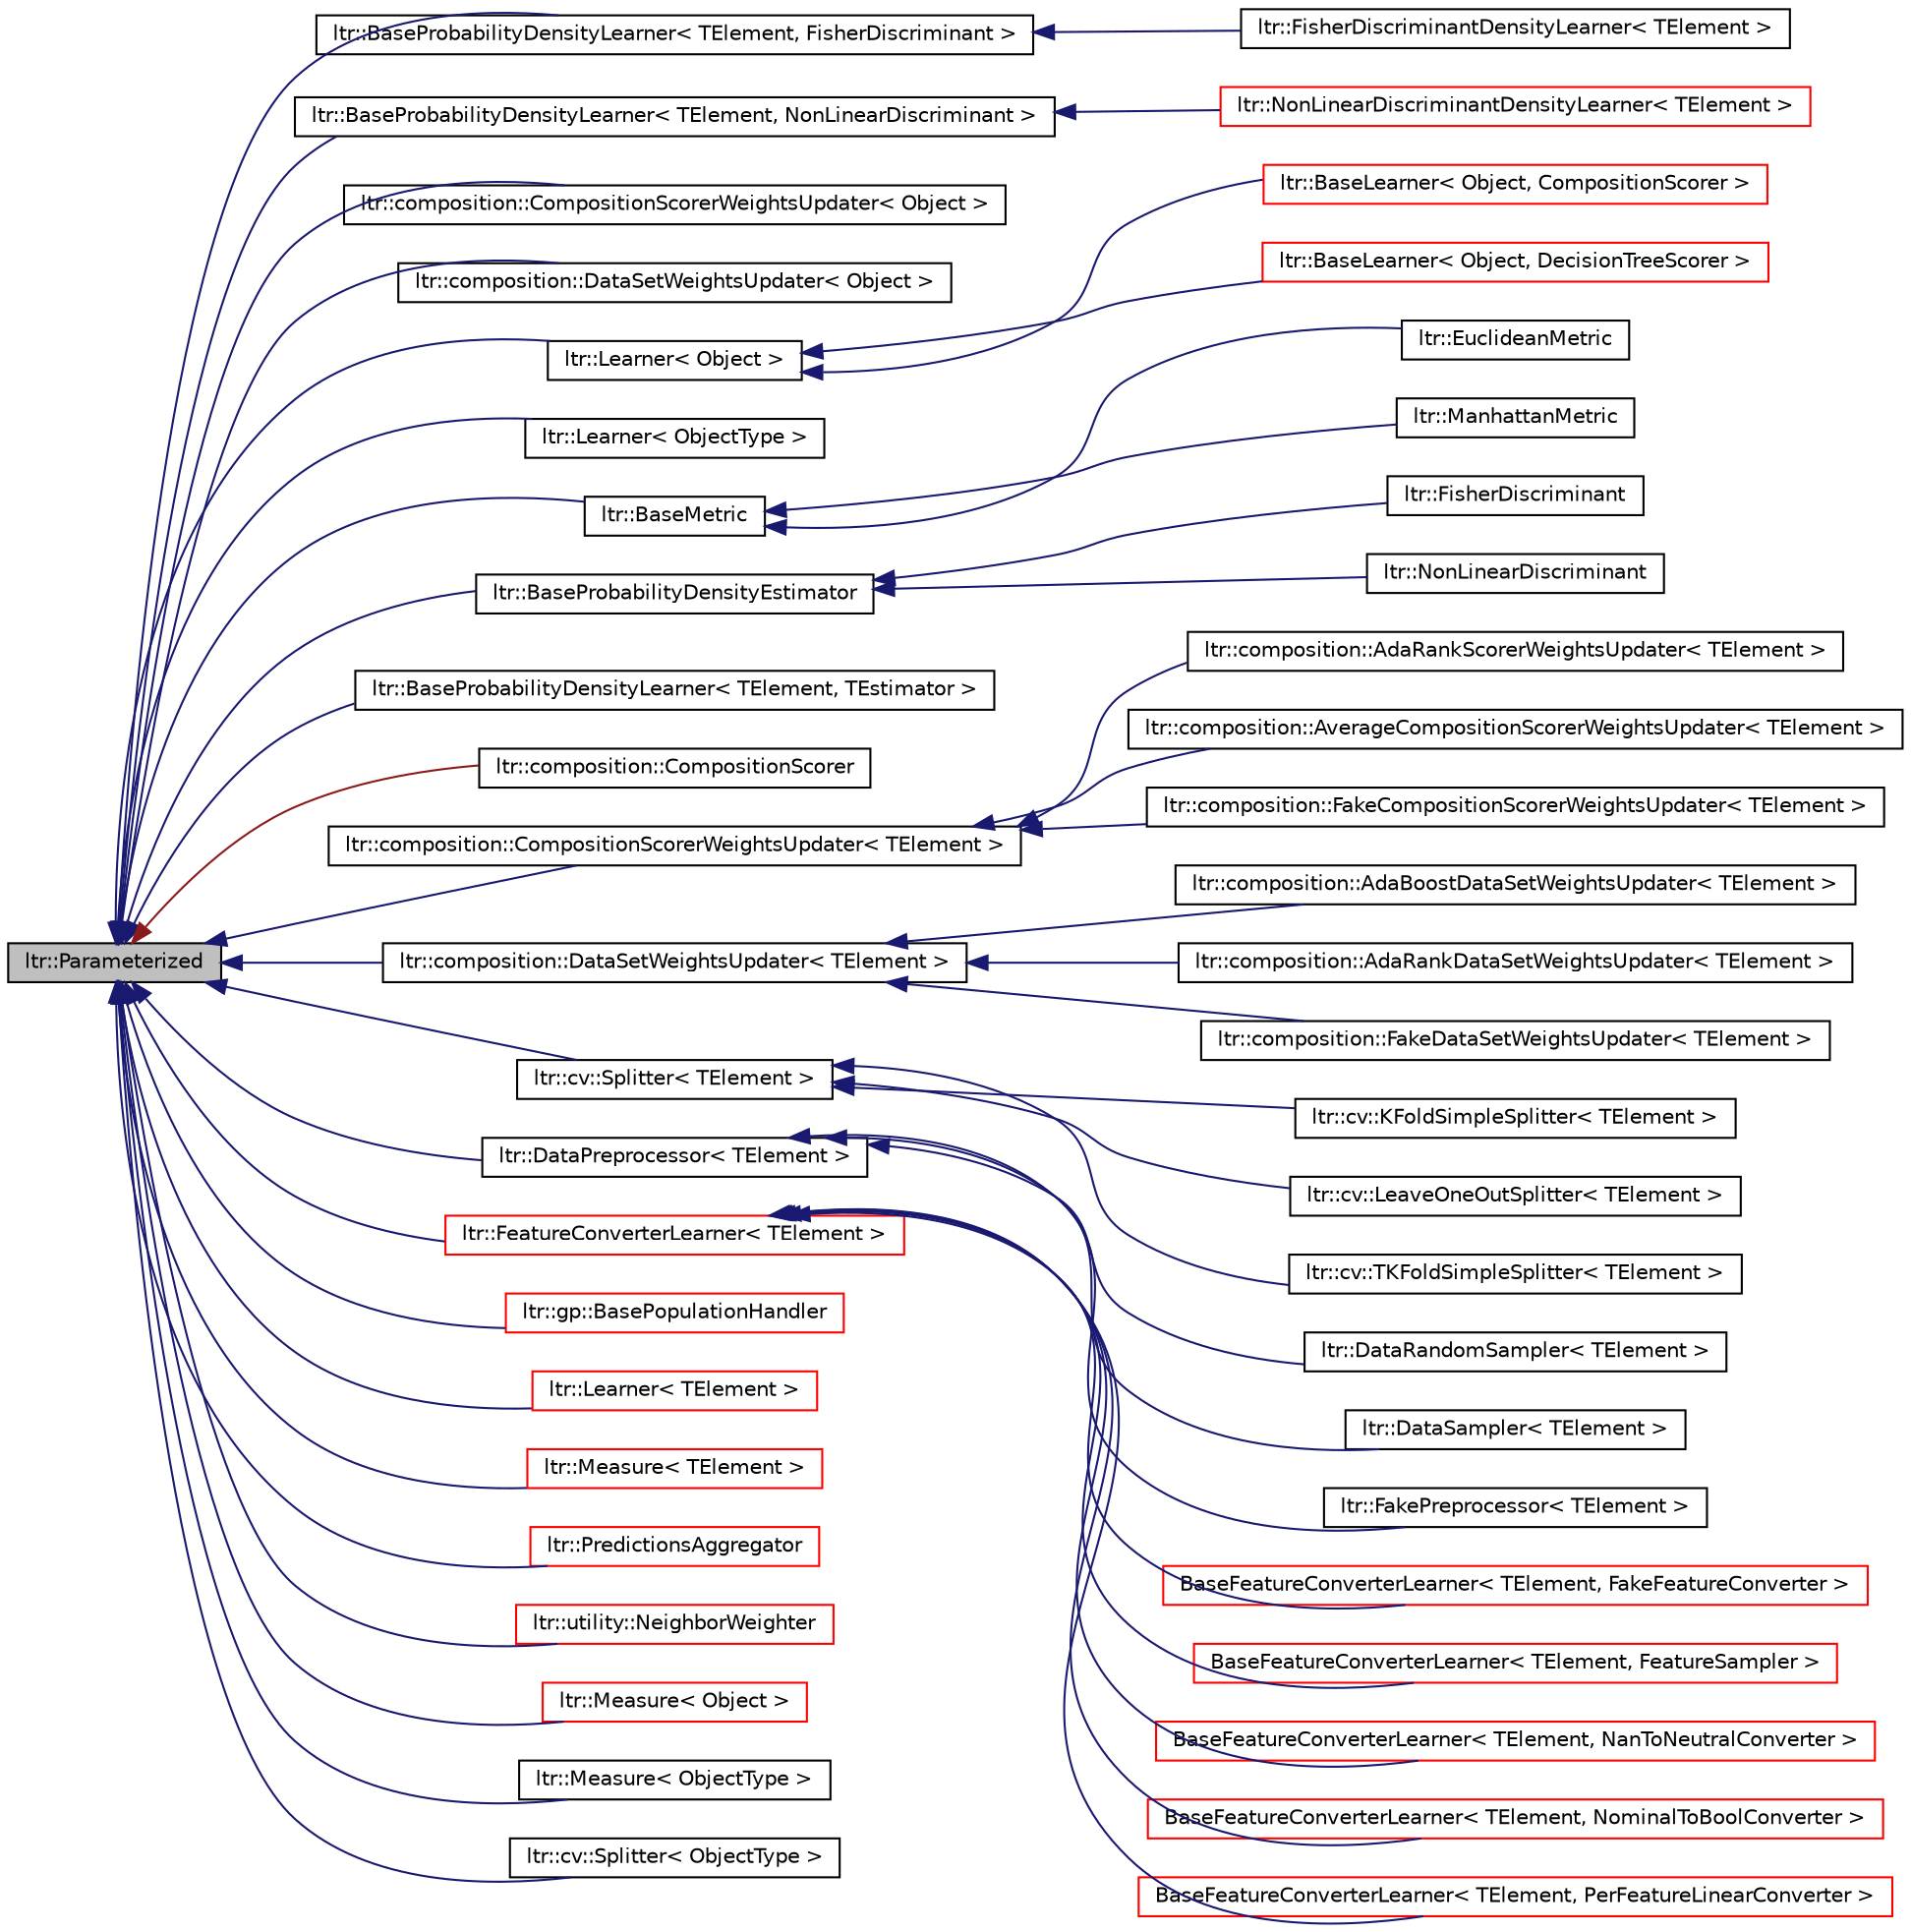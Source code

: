 digraph G
{
  edge [fontname="Helvetica",fontsize="10",labelfontname="Helvetica",labelfontsize="10"];
  node [fontname="Helvetica",fontsize="10",shape=record];
  rankdir="LR";
  Node1 [label="ltr::Parameterized",height=0.2,width=0.4,color="black", fillcolor="grey75", style="filled" fontcolor="black"];
  Node1 -> Node2 [dir="back",color="midnightblue",fontsize="10",style="solid",fontname="Helvetica"];
  Node2 [label="ltr::BaseProbabilityDensityLearner\< TElement, FisherDiscriminant \>",height=0.2,width=0.4,color="black", fillcolor="white", style="filled",URL="$classltr_1_1_base_probability_density_learner.html"];
  Node2 -> Node3 [dir="back",color="midnightblue",fontsize="10",style="solid",fontname="Helvetica"];
  Node3 [label="ltr::FisherDiscriminantDensityLearner\< TElement \>",height=0.2,width=0.4,color="black", fillcolor="white", style="filled",URL="$classltr_1_1_fisher_discriminant_density_learner.html",tooltip="Probability density learner that uses Fisher discriminant to generate probability density estimator..."];
  Node1 -> Node4 [dir="back",color="midnightblue",fontsize="10",style="solid",fontname="Helvetica"];
  Node4 [label="ltr::BaseProbabilityDensityLearner\< TElement, NonLinearDiscriminant \>",height=0.2,width=0.4,color="black", fillcolor="white", style="filled",URL="$classltr_1_1_base_probability_density_learner.html"];
  Node4 -> Node5 [dir="back",color="midnightblue",fontsize="10",style="solid",fontname="Helvetica"];
  Node5 [label="ltr::NonLinearDiscriminantDensityLearner\< TElement \>",height=0.2,width=0.4,color="red", fillcolor="white", style="filled",URL="$classltr_1_1_non_linear_discriminant_density_learner.html",tooltip="Interface of discriminants that can not be converted to linear separators."];
  Node1 -> Node6 [dir="back",color="midnightblue",fontsize="10",style="solid",fontname="Helvetica"];
  Node6 [label="ltr::composition::CompositionScorerWeightsUpdater\< Object \>",height=0.2,width=0.4,color="black", fillcolor="white", style="filled",URL="$classltr_1_1composition_1_1_composition_scorer_weights_updater.html"];
  Node1 -> Node7 [dir="back",color="midnightblue",fontsize="10",style="solid",fontname="Helvetica"];
  Node7 [label="ltr::composition::DataSetWeightsUpdater\< Object \>",height=0.2,width=0.4,color="black", fillcolor="white", style="filled",URL="$classltr_1_1composition_1_1_data_set_weights_updater.html"];
  Node1 -> Node8 [dir="back",color="midnightblue",fontsize="10",style="solid",fontname="Helvetica"];
  Node8 [label="ltr::Learner\< Object \>",height=0.2,width=0.4,color="black", fillcolor="white", style="filled",URL="$classltr_1_1_learner.html"];
  Node8 -> Node9 [dir="back",color="midnightblue",fontsize="10",style="solid",fontname="Helvetica"];
  Node9 [label="ltr::BaseLearner\< Object, CompositionScorer \>",height=0.2,width=0.4,color="red", fillcolor="white", style="filled",URL="$classltr_1_1_base_learner.html"];
  Node8 -> Node10 [dir="back",color="midnightblue",fontsize="10",style="solid",fontname="Helvetica"];
  Node10 [label="ltr::BaseLearner\< Object, DecisionTreeScorer \>",height=0.2,width=0.4,color="red", fillcolor="white", style="filled",URL="$classltr_1_1_base_learner.html"];
  Node1 -> Node11 [dir="back",color="midnightblue",fontsize="10",style="solid",fontname="Helvetica"];
  Node11 [label="ltr::Learner\< ObjectType \>",height=0.2,width=0.4,color="black", fillcolor="white", style="filled",URL="$classltr_1_1_learner.html"];
  Node1 -> Node12 [dir="back",color="midnightblue",fontsize="10",style="solid",fontname="Helvetica"];
  Node12 [label="ltr::BaseMetric",height=0.2,width=0.4,color="black", fillcolor="white", style="filled",URL="$classltr_1_1_base_metric.html"];
  Node12 -> Node13 [dir="back",color="midnightblue",fontsize="10",style="solid",fontname="Helvetica"];
  Node13 [label="ltr::EuclideanMetric",height=0.2,width=0.4,color="black", fillcolor="white", style="filled",URL="$classltr_1_1_euclidean_metric.html"];
  Node12 -> Node14 [dir="back",color="midnightblue",fontsize="10",style="solid",fontname="Helvetica"];
  Node14 [label="ltr::ManhattanMetric",height=0.2,width=0.4,color="black", fillcolor="white", style="filled",URL="$classltr_1_1_manhattan_metric.html"];
  Node1 -> Node15 [dir="back",color="midnightblue",fontsize="10",style="solid",fontname="Helvetica"];
  Node15 [label="ltr::BaseProbabilityDensityEstimator",height=0.2,width=0.4,color="black", fillcolor="white", style="filled",URL="$classltr_1_1_base_probability_density_estimator.html",tooltip="Simple interface of the probability density estimator."];
  Node15 -> Node16 [dir="back",color="midnightblue",fontsize="10",style="solid",fontname="Helvetica"];
  Node16 [label="ltr::FisherDiscriminant",height=0.2,width=0.4,color="black", fillcolor="white", style="filled",URL="$classltr_1_1_fisher_discriminant.html",tooltip="probability density estimator that uses Fisher Linear Discriminant approach"];
  Node15 -> Node17 [dir="back",color="midnightblue",fontsize="10",style="solid",fontname="Helvetica"];
  Node17 [label="ltr::NonLinearDiscriminant",height=0.2,width=0.4,color="black", fillcolor="white", style="filled",URL="$classltr_1_1_non_linear_discriminant.html",tooltip="probability density estimator that cannot be represented as linear separator"];
  Node1 -> Node18 [dir="back",color="midnightblue",fontsize="10",style="solid",fontname="Helvetica"];
  Node18 [label="ltr::BaseProbabilityDensityLearner\< TElement, TEstimator \>",height=0.2,width=0.4,color="black", fillcolor="white", style="filled",URL="$classltr_1_1_base_probability_density_learner.html",tooltip="Simple interface of the probability density estimation learner."];
  Node1 -> Node19 [dir="back",color="firebrick4",fontsize="10",style="solid",fontname="Helvetica"];
  Node19 [label="ltr::composition::CompositionScorer",height=0.2,width=0.4,color="black", fillcolor="white", style="filled",URL="$classltr_1_1composition_1_1_composition_scorer.html"];
  Node1 -> Node20 [dir="back",color="midnightblue",fontsize="10",style="solid",fontname="Helvetica"];
  Node20 [label="ltr::composition::CompositionScorerWeightsUpdater\< TElement \>",height=0.2,width=0.4,color="black", fillcolor="white", style="filled",URL="$classltr_1_1composition_1_1_composition_scorer_weights_updater.html"];
  Node20 -> Node21 [dir="back",color="midnightblue",fontsize="10",style="solid",fontname="Helvetica"];
  Node21 [label="ltr::composition::AdaRankScorerWeightsUpdater\< TElement \>",height=0.2,width=0.4,color="black", fillcolor="white", style="filled",URL="$classltr_1_1composition_1_1_ada_rank_scorer_weights_updater.html"];
  Node20 -> Node22 [dir="back",color="midnightblue",fontsize="10",style="solid",fontname="Helvetica"];
  Node22 [label="ltr::composition::AverageCompositionScorerWeightsUpdater\< TElement \>",height=0.2,width=0.4,color="black", fillcolor="white", style="filled",URL="$classltr_1_1composition_1_1_average_composition_scorer_weights_updater.html"];
  Node20 -> Node23 [dir="back",color="midnightblue",fontsize="10",style="solid",fontname="Helvetica"];
  Node23 [label="ltr::composition::FakeCompositionScorerWeightsUpdater\< TElement \>",height=0.2,width=0.4,color="black", fillcolor="white", style="filled",URL="$classltr_1_1composition_1_1_fake_composition_scorer_weights_updater.html"];
  Node1 -> Node24 [dir="back",color="midnightblue",fontsize="10",style="solid",fontname="Helvetica"];
  Node24 [label="ltr::composition::DataSetWeightsUpdater\< TElement \>",height=0.2,width=0.4,color="black", fillcolor="white", style="filled",URL="$classltr_1_1composition_1_1_data_set_weights_updater.html"];
  Node24 -> Node25 [dir="back",color="midnightblue",fontsize="10",style="solid",fontname="Helvetica"];
  Node25 [label="ltr::composition::AdaBoostDataSetWeightsUpdater\< TElement \>",height=0.2,width=0.4,color="black", fillcolor="white", style="filled",URL="$classltr_1_1composition_1_1_ada_boost_data_set_weights_updater.html"];
  Node24 -> Node26 [dir="back",color="midnightblue",fontsize="10",style="solid",fontname="Helvetica"];
  Node26 [label="ltr::composition::AdaRankDataSetWeightsUpdater\< TElement \>",height=0.2,width=0.4,color="black", fillcolor="white", style="filled",URL="$classltr_1_1composition_1_1_ada_rank_data_set_weights_updater.html"];
  Node24 -> Node27 [dir="back",color="midnightblue",fontsize="10",style="solid",fontname="Helvetica"];
  Node27 [label="ltr::composition::FakeDataSetWeightsUpdater\< TElement \>",height=0.2,width=0.4,color="black", fillcolor="white", style="filled",URL="$classltr_1_1composition_1_1_fake_data_set_weights_updater.html"];
  Node1 -> Node28 [dir="back",color="midnightblue",fontsize="10",style="solid",fontname="Helvetica"];
  Node28 [label="ltr::cv::Splitter\< TElement \>",height=0.2,width=0.4,color="black", fillcolor="white", style="filled",URL="$classltr_1_1cv_1_1_splitter.html"];
  Node28 -> Node29 [dir="back",color="midnightblue",fontsize="10",style="solid",fontname="Helvetica"];
  Node29 [label="ltr::cv::KFoldSimpleSplitter\< TElement \>",height=0.2,width=0.4,color="black", fillcolor="white", style="filled",URL="$classltr_1_1cv_1_1_k_fold_simple_splitter.html"];
  Node28 -> Node30 [dir="back",color="midnightblue",fontsize="10",style="solid",fontname="Helvetica"];
  Node30 [label="ltr::cv::LeaveOneOutSplitter\< TElement \>",height=0.2,width=0.4,color="black", fillcolor="white", style="filled",URL="$classltr_1_1cv_1_1_leave_one_out_splitter.html"];
  Node28 -> Node31 [dir="back",color="midnightblue",fontsize="10",style="solid",fontname="Helvetica"];
  Node31 [label="ltr::cv::TKFoldSimpleSplitter\< TElement \>",height=0.2,width=0.4,color="black", fillcolor="white", style="filled",URL="$classltr_1_1cv_1_1_t_k_fold_simple_splitter.html"];
  Node1 -> Node32 [dir="back",color="midnightblue",fontsize="10",style="solid",fontname="Helvetica"];
  Node32 [label="ltr::DataPreprocessor\< TElement \>",height=0.2,width=0.4,color="black", fillcolor="white", style="filled",URL="$classltr_1_1_data_preprocessor.html",tooltip="A base class for data preprocessors."];
  Node32 -> Node33 [dir="back",color="midnightblue",fontsize="10",style="solid",fontname="Helvetica"];
  Node33 [label="ltr::DataRandomSampler\< TElement \>",height=0.2,width=0.4,color="black", fillcolor="white", style="filled",URL="$classltr_1_1_data_random_sampler.html",tooltip="Acts as DataSampler with random indices each new applying (duplication may be allowed)."];
  Node32 -> Node34 [dir="back",color="midnightblue",fontsize="10",style="solid",fontname="Helvetica"];
  Node34 [label="ltr::DataSampler\< TElement \>",height=0.2,width=0.4,color="black", fillcolor="white", style="filled",URL="$classltr_1_1_data_sampler.html",tooltip="Samples elements with specififed indices from input DataSet. Duplication of indices leads to duplicat..."];
  Node32 -> Node35 [dir="back",color="midnightblue",fontsize="10",style="solid",fontname="Helvetica"];
  Node35 [label="ltr::FakePreprocessor\< TElement \>",height=0.2,width=0.4,color="black", fillcolor="white", style="filled",URL="$classltr_1_1_fake_preprocessor.html",tooltip="Does nothing with input DataSet."];
  Node1 -> Node36 [dir="back",color="midnightblue",fontsize="10",style="solid",fontname="Helvetica"];
  Node36 [label="ltr::FeatureConverterLearner\< TElement \>",height=0.2,width=0.4,color="red", fillcolor="white", style="filled",URL="$classltr_1_1_feature_converter_learner.html",tooltip="Learns input dataset and produces a FeatureConverter."];
  Node36 -> Node37 [dir="back",color="midnightblue",fontsize="10",style="solid",fontname="Helvetica"];
  Node37 [label="BaseFeatureConverterLearner\< TElement, FakeFeatureConverter \>",height=0.2,width=0.4,color="red", fillcolor="white", style="filled",URL="$classltr_1_1_base_feature_converter_learner.html"];
  Node36 -> Node38 [dir="back",color="midnightblue",fontsize="10",style="solid",fontname="Helvetica"];
  Node38 [label="BaseFeatureConverterLearner\< TElement, FeatureSampler \>",height=0.2,width=0.4,color="red", fillcolor="white", style="filled",URL="$classltr_1_1_base_feature_converter_learner.html"];
  Node36 -> Node39 [dir="back",color="midnightblue",fontsize="10",style="solid",fontname="Helvetica"];
  Node39 [label="BaseFeatureConverterLearner\< TElement, NanToNeutralConverter \>",height=0.2,width=0.4,color="red", fillcolor="white", style="filled",URL="$classltr_1_1_base_feature_converter_learner.html"];
  Node36 -> Node40 [dir="back",color="midnightblue",fontsize="10",style="solid",fontname="Helvetica"];
  Node40 [label="BaseFeatureConverterLearner\< TElement, NominalToBoolConverter \>",height=0.2,width=0.4,color="red", fillcolor="white", style="filled",URL="$classltr_1_1_base_feature_converter_learner.html"];
  Node36 -> Node41 [dir="back",color="midnightblue",fontsize="10",style="solid",fontname="Helvetica"];
  Node41 [label="BaseFeatureConverterLearner\< TElement, PerFeatureLinearConverter \>",height=0.2,width=0.4,color="red", fillcolor="white", style="filled",URL="$classltr_1_1_base_feature_converter_learner.html"];
  Node1 -> Node42 [dir="back",color="midnightblue",fontsize="10",style="solid",fontname="Helvetica"];
  Node42 [label="ltr::gp::BasePopulationHandler",height=0.2,width=0.4,color="red", fillcolor="white", style="filled",URL="$classltr_1_1gp_1_1_base_population_handler.html"];
  Node1 -> Node43 [dir="back",color="midnightblue",fontsize="10",style="solid",fontname="Helvetica"];
  Node43 [label="ltr::Learner\< TElement \>",height=0.2,width=0.4,color="red", fillcolor="white", style="filled",URL="$classltr_1_1_learner.html",tooltip="Learns input dataset and produces a Scorer."];
  Node1 -> Node44 [dir="back",color="midnightblue",fontsize="10",style="solid",fontname="Helvetica"];
  Node44 [label="ltr::Measure\< TElement \>",height=0.2,width=0.4,color="red", fillcolor="white", style="filled",URL="$classltr_1_1_measure.html"];
  Node1 -> Node45 [dir="back",color="midnightblue",fontsize="10",style="solid",fontname="Helvetica"];
  Node45 [label="ltr::PredictionsAggregator",height=0.2,width=0.4,color="red", fillcolor="white", style="filled",URL="$classltr_1_1_predictions_aggregator.html"];
  Node1 -> Node46 [dir="back",color="midnightblue",fontsize="10",style="solid",fontname="Helvetica"];
  Node46 [label="ltr::utility::NeighborWeighter",height=0.2,width=0.4,color="red", fillcolor="white", style="filled",URL="$classltr_1_1utility_1_1_neighbor_weighter.html"];
  Node1 -> Node47 [dir="back",color="midnightblue",fontsize="10",style="solid",fontname="Helvetica"];
  Node47 [label="ltr::Measure\< Object \>",height=0.2,width=0.4,color="red", fillcolor="white", style="filled",URL="$classltr_1_1_measure.html"];
  Node1 -> Node48 [dir="back",color="midnightblue",fontsize="10",style="solid",fontname="Helvetica"];
  Node48 [label="ltr::Measure\< ObjectType \>",height=0.2,width=0.4,color="black", fillcolor="white", style="filled",URL="$classltr_1_1_measure.html"];
  Node1 -> Node49 [dir="back",color="midnightblue",fontsize="10",style="solid",fontname="Helvetica"];
  Node49 [label="ltr::cv::Splitter\< ObjectType \>",height=0.2,width=0.4,color="black", fillcolor="white", style="filled",URL="$classltr_1_1cv_1_1_splitter.html"];
}
